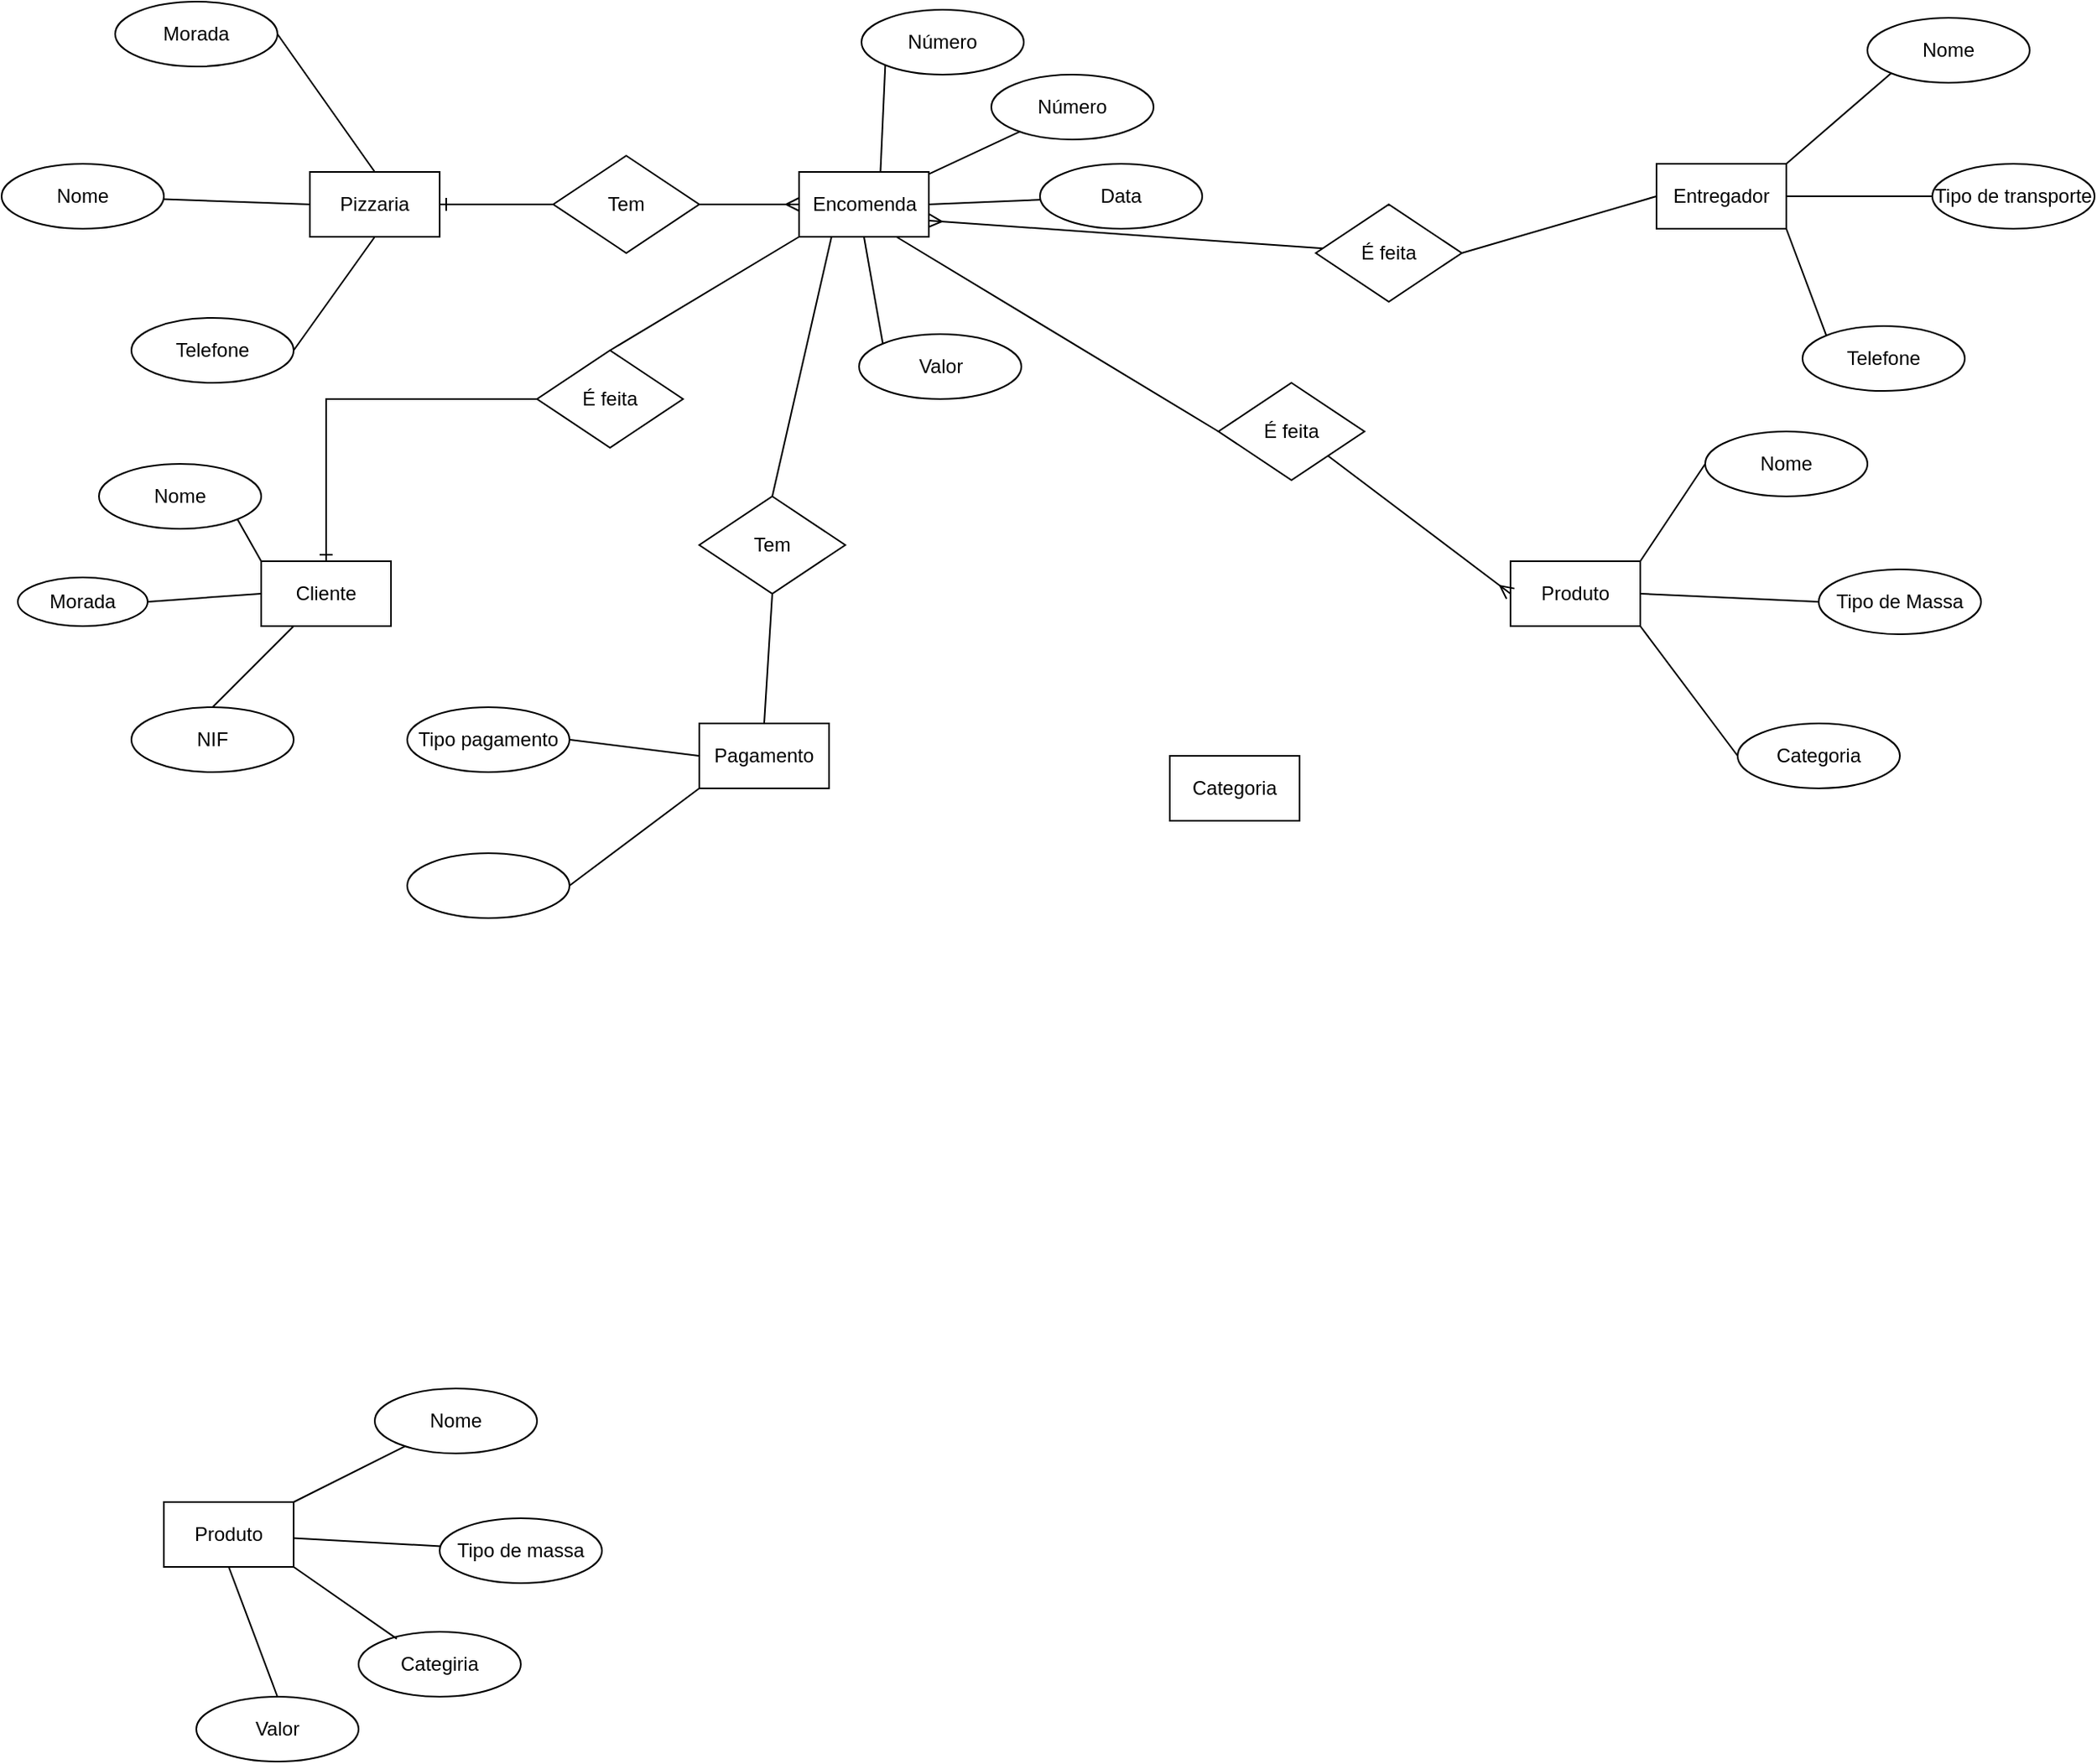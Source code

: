 <mxfile version="24.7.10" pages="2">
  <diagram name="Página-1" id="pc84kD7bY43ikklcwbWx">
    <mxGraphModel dx="1485" dy="795" grid="1" gridSize="10" guides="1" tooltips="1" connect="1" arrows="1" fold="1" page="1" pageScale="1" pageWidth="827" pageHeight="1169" math="0" shadow="0">
      <root>
        <mxCell id="0" />
        <mxCell id="1" parent="0" />
        <mxCell id="DGrL9cS7yxQlvSd59Yr0-90" style="edgeStyle=orthogonalEdgeStyle;rounded=0;orthogonalLoop=1;jettySize=auto;html=1;exitX=0.5;exitY=0;exitDx=0;exitDy=0;entryX=0;entryY=0.5;entryDx=0;entryDy=0;endArrow=none;endFill=0;startArrow=ERone;startFill=0;" edge="1" parent="1" source="6dKZNNlccLt_halMKI7n-35" target="DGrL9cS7yxQlvSd59Yr0-37">
          <mxGeometry relative="1" as="geometry" />
        </mxCell>
        <mxCell id="DGrL9cS7yxQlvSd59Yr0-94" style="edgeStyle=none;rounded=0;orthogonalLoop=1;jettySize=auto;html=1;exitX=0;exitY=0;exitDx=0;exitDy=0;entryX=1;entryY=1;entryDx=0;entryDy=0;endArrow=none;endFill=0;" edge="1" parent="1" source="6dKZNNlccLt_halMKI7n-35" target="DGrL9cS7yxQlvSd59Yr0-91">
          <mxGeometry relative="1" as="geometry" />
        </mxCell>
        <mxCell id="DGrL9cS7yxQlvSd59Yr0-95" style="edgeStyle=none;rounded=0;orthogonalLoop=1;jettySize=auto;html=1;exitX=0;exitY=0.5;exitDx=0;exitDy=0;entryX=1;entryY=0.5;entryDx=0;entryDy=0;endArrow=none;endFill=0;" edge="1" parent="1" source="6dKZNNlccLt_halMKI7n-35" target="DGrL9cS7yxQlvSd59Yr0-92">
          <mxGeometry relative="1" as="geometry">
            <mxPoint x="140" y="370" as="targetPoint" />
          </mxGeometry>
        </mxCell>
        <mxCell id="DGrL9cS7yxQlvSd59Yr0-96" style="edgeStyle=none;rounded=0;orthogonalLoop=1;jettySize=auto;html=1;exitX=0.25;exitY=1;exitDx=0;exitDy=0;entryX=0.5;entryY=0;entryDx=0;entryDy=0;startArrow=none;startFill=0;endArrow=none;endFill=0;" edge="1" parent="1" source="6dKZNNlccLt_halMKI7n-35" target="DGrL9cS7yxQlvSd59Yr0-93">
          <mxGeometry relative="1" as="geometry" />
        </mxCell>
        <mxCell id="6dKZNNlccLt_halMKI7n-35" value="Cliente" style="whiteSpace=wrap;html=1;align=center;" vertex="1" parent="1">
          <mxGeometry x="170" y="350" width="80" height="40" as="geometry" />
        </mxCell>
        <mxCell id="DGrL9cS7yxQlvSd59Yr0-106" style="edgeStyle=none;rounded=0;orthogonalLoop=1;jettySize=auto;html=1;exitX=1;exitY=0;exitDx=0;exitDy=0;entryX=0;entryY=0.5;entryDx=0;entryDy=0;endArrow=none;endFill=0;" edge="1" parent="1" source="6dKZNNlccLt_halMKI7n-37" target="DGrL9cS7yxQlvSd59Yr0-103">
          <mxGeometry relative="1" as="geometry" />
        </mxCell>
        <mxCell id="DGrL9cS7yxQlvSd59Yr0-107" style="edgeStyle=none;rounded=0;orthogonalLoop=1;jettySize=auto;html=1;exitX=1;exitY=0.5;exitDx=0;exitDy=0;entryX=0;entryY=0.5;entryDx=0;entryDy=0;endArrow=none;endFill=0;" edge="1" parent="1" source="6dKZNNlccLt_halMKI7n-37" target="DGrL9cS7yxQlvSd59Yr0-104">
          <mxGeometry relative="1" as="geometry" />
        </mxCell>
        <mxCell id="DGrL9cS7yxQlvSd59Yr0-108" style="edgeStyle=none;rounded=0;orthogonalLoop=1;jettySize=auto;html=1;exitX=1;exitY=1;exitDx=0;exitDy=0;entryX=0;entryY=0.5;entryDx=0;entryDy=0;endArrow=none;endFill=0;" edge="1" parent="1" source="6dKZNNlccLt_halMKI7n-37" target="DGrL9cS7yxQlvSd59Yr0-105">
          <mxGeometry relative="1" as="geometry" />
        </mxCell>
        <mxCell id="6dKZNNlccLt_halMKI7n-37" value="Produto" style="whiteSpace=wrap;html=1;align=center;" vertex="1" parent="1">
          <mxGeometry x="940" y="350" width="80" height="40" as="geometry" />
        </mxCell>
        <mxCell id="DGrL9cS7yxQlvSd59Yr0-117" style="edgeStyle=none;rounded=0;orthogonalLoop=1;jettySize=auto;html=1;exitX=0;exitY=0.5;exitDx=0;exitDy=0;entryX=1;entryY=0.5;entryDx=0;entryDy=0;endArrow=none;endFill=0;" edge="1" parent="1" source="6dKZNNlccLt_halMKI7n-40" target="DGrL9cS7yxQlvSd59Yr0-115">
          <mxGeometry relative="1" as="geometry" />
        </mxCell>
        <mxCell id="DGrL9cS7yxQlvSd59Yr0-118" style="edgeStyle=none;rounded=0;orthogonalLoop=1;jettySize=auto;html=1;exitX=0;exitY=1;exitDx=0;exitDy=0;entryX=1;entryY=0.5;entryDx=0;entryDy=0;endArrow=none;endFill=0;" edge="1" parent="1" source="6dKZNNlccLt_halMKI7n-40" target="DGrL9cS7yxQlvSd59Yr0-116">
          <mxGeometry relative="1" as="geometry" />
        </mxCell>
        <mxCell id="6dKZNNlccLt_halMKI7n-40" value="Pagamento" style="whiteSpace=wrap;html=1;align=center;" vertex="1" parent="1">
          <mxGeometry x="440" y="450" width="80" height="40" as="geometry" />
        </mxCell>
        <mxCell id="6dKZNNlccLt_halMKI7n-42" value="Categoria" style="whiteSpace=wrap;html=1;align=center;" vertex="1" parent="1">
          <mxGeometry x="730" y="470" width="80" height="40" as="geometry" />
        </mxCell>
        <mxCell id="DGrL9cS7yxQlvSd59Yr0-1" style="rounded=0;orthogonalLoop=1;jettySize=auto;html=1;exitX=0.626;exitY=0.055;exitDx=0;exitDy=0;entryX=0;entryY=1;entryDx=0;entryDy=0;endArrow=none;endFill=0;exitPerimeter=0;" edge="1" parent="1" source="DGrL9cS7yxQlvSd59Yr0-5" target="DGrL9cS7yxQlvSd59Yr0-21">
          <mxGeometry relative="1" as="geometry" />
        </mxCell>
        <mxCell id="DGrL9cS7yxQlvSd59Yr0-2" style="rounded=0;orthogonalLoop=1;jettySize=auto;html=1;endArrow=none;endFill=0;" edge="1" parent="1" source="DGrL9cS7yxQlvSd59Yr0-5" target="DGrL9cS7yxQlvSd59Yr0-22">
          <mxGeometry relative="1" as="geometry" />
        </mxCell>
        <mxCell id="DGrL9cS7yxQlvSd59Yr0-3" style="rounded=0;orthogonalLoop=1;jettySize=auto;html=1;exitX=1;exitY=0.5;exitDx=0;exitDy=0;endArrow=none;endFill=0;" edge="1" parent="1" source="DGrL9cS7yxQlvSd59Yr0-5" target="DGrL9cS7yxQlvSd59Yr0-23">
          <mxGeometry relative="1" as="geometry" />
        </mxCell>
        <mxCell id="DGrL9cS7yxQlvSd59Yr0-4" style="rounded=0;orthogonalLoop=1;jettySize=auto;html=1;exitX=0.5;exitY=1;exitDx=0;exitDy=0;entryX=0;entryY=0;entryDx=0;entryDy=0;endArrow=none;endFill=0;" edge="1" parent="1" source="DGrL9cS7yxQlvSd59Yr0-5" target="DGrL9cS7yxQlvSd59Yr0-24">
          <mxGeometry relative="1" as="geometry" />
        </mxCell>
        <mxCell id="DGrL9cS7yxQlvSd59Yr0-98" style="edgeStyle=none;rounded=0;orthogonalLoop=1;jettySize=auto;html=1;exitX=1;exitY=0.75;exitDx=0;exitDy=0;endArrow=none;endFill=0;startArrow=ERmany;startFill=0;" edge="1" parent="1" source="DGrL9cS7yxQlvSd59Yr0-5" target="DGrL9cS7yxQlvSd59Yr0-97">
          <mxGeometry relative="1" as="geometry" />
        </mxCell>
        <mxCell id="DGrL9cS7yxQlvSd59Yr0-101" style="edgeStyle=none;rounded=0;orthogonalLoop=1;jettySize=auto;html=1;exitX=0.75;exitY=1;exitDx=0;exitDy=0;entryX=0;entryY=0.5;entryDx=0;entryDy=0;endArrow=none;endFill=0;" edge="1" parent="1" source="DGrL9cS7yxQlvSd59Yr0-5" target="DGrL9cS7yxQlvSd59Yr0-100">
          <mxGeometry relative="1" as="geometry" />
        </mxCell>
        <mxCell id="DGrL9cS7yxQlvSd59Yr0-111" style="edgeStyle=none;rounded=0;orthogonalLoop=1;jettySize=auto;html=1;exitX=0;exitY=1;exitDx=0;exitDy=0;entryX=0.5;entryY=0;entryDx=0;entryDy=0;endArrow=none;endFill=0;" edge="1" parent="1" source="DGrL9cS7yxQlvSd59Yr0-5" target="DGrL9cS7yxQlvSd59Yr0-37">
          <mxGeometry relative="1" as="geometry" />
        </mxCell>
        <mxCell id="DGrL9cS7yxQlvSd59Yr0-113" style="edgeStyle=none;rounded=0;orthogonalLoop=1;jettySize=auto;html=1;exitX=0.25;exitY=1;exitDx=0;exitDy=0;entryX=0.5;entryY=0;entryDx=0;entryDy=0;endArrow=none;endFill=0;" edge="1" parent="1" source="DGrL9cS7yxQlvSd59Yr0-5" target="DGrL9cS7yxQlvSd59Yr0-112">
          <mxGeometry relative="1" as="geometry" />
        </mxCell>
        <mxCell id="DGrL9cS7yxQlvSd59Yr0-5" value="Encomenda&lt;span style=&quot;color: rgba(0, 0, 0, 0); font-family: monospace; font-size: 0px; text-align: start; text-wrap: nowrap;&quot;&gt;%3CmxGraphModel%3E%3Croot%3E%3CmxCell%20id%3D%220%22%2F%3E%3CmxCell%20id%3D%221%22%20parent%3D%220%22%2F%3E%3CmxCell%20id%3D%222%22%20value%3D%22Cliente%22%20style%3D%22whiteSpace%3Dwrap%3Bhtml%3D1%3Balign%3Dcenter%3B%22%20vertex%3D%221%22%20parent%3D%221%22%3E%3CmxGeometry%20x%3D%2280%22%20y%3D%2280%22%20width%3D%22160%22%20height%3D%2280%22%20as%3D%22geometry%22%2F%3E%3C%2FmxCell%3E%3C%2Froot%3E%3C%2FmxGraphModel%3E&lt;/span&gt;" style="whiteSpace=wrap;html=1;align=center;" vertex="1" parent="1">
          <mxGeometry x="501.5" y="110" width="80" height="40" as="geometry" />
        </mxCell>
        <mxCell id="DGrL9cS7yxQlvSd59Yr0-35" style="edgeStyle=none;rounded=0;orthogonalLoop=1;jettySize=auto;html=1;exitX=1;exitY=0.5;exitDx=0;exitDy=0;entryX=0;entryY=0.5;entryDx=0;entryDy=0;endArrow=none;endFill=0;startArrow=ERone;startFill=0;" edge="1" parent="1" source="DGrL9cS7yxQlvSd59Yr0-6" target="DGrL9cS7yxQlvSd59Yr0-34">
          <mxGeometry relative="1" as="geometry" />
        </mxCell>
        <mxCell id="DGrL9cS7yxQlvSd59Yr0-6" value="Pizzaria" style="whiteSpace=wrap;html=1;align=center;" vertex="1" parent="1">
          <mxGeometry x="200" y="110" width="80" height="40" as="geometry" />
        </mxCell>
        <mxCell id="DGrL9cS7yxQlvSd59Yr0-15" style="rounded=0;orthogonalLoop=1;jettySize=auto;html=1;exitX=1;exitY=0.5;exitDx=0;exitDy=0;entryX=0.5;entryY=0;entryDx=0;entryDy=0;endArrow=none;endFill=0;" edge="1" parent="1" source="DGrL9cS7yxQlvSd59Yr0-16" target="DGrL9cS7yxQlvSd59Yr0-6">
          <mxGeometry relative="1" as="geometry" />
        </mxCell>
        <mxCell id="DGrL9cS7yxQlvSd59Yr0-16" value="Morada" style="ellipse;whiteSpace=wrap;html=1;align=center;" vertex="1" parent="1">
          <mxGeometry x="80" y="5" width="100" height="40" as="geometry" />
        </mxCell>
        <mxCell id="DGrL9cS7yxQlvSd59Yr0-17" style="rounded=0;orthogonalLoop=1;jettySize=auto;html=1;entryX=0;entryY=0.5;entryDx=0;entryDy=0;endArrow=none;endFill=0;" edge="1" parent="1" target="DGrL9cS7yxQlvSd59Yr0-6">
          <mxGeometry relative="1" as="geometry">
            <mxPoint x="60" y="125" as="sourcePoint" />
          </mxGeometry>
        </mxCell>
        <mxCell id="DGrL9cS7yxQlvSd59Yr0-18" value="Nome" style="ellipse;whiteSpace=wrap;html=1;align=center;" vertex="1" parent="1">
          <mxGeometry x="10" y="105" width="100" height="40" as="geometry" />
        </mxCell>
        <mxCell id="DGrL9cS7yxQlvSd59Yr0-19" style="rounded=0;orthogonalLoop=1;jettySize=auto;html=1;exitX=1;exitY=0.5;exitDx=0;exitDy=0;entryX=0.5;entryY=1;entryDx=0;entryDy=0;endArrow=none;endFill=0;" edge="1" parent="1" source="DGrL9cS7yxQlvSd59Yr0-20" target="DGrL9cS7yxQlvSd59Yr0-6">
          <mxGeometry relative="1" as="geometry" />
        </mxCell>
        <mxCell id="DGrL9cS7yxQlvSd59Yr0-20" value="Telefone" style="ellipse;whiteSpace=wrap;html=1;align=center;" vertex="1" parent="1">
          <mxGeometry x="90" y="200" width="100" height="40" as="geometry" />
        </mxCell>
        <mxCell id="DGrL9cS7yxQlvSd59Yr0-21" value="Número" style="ellipse;whiteSpace=wrap;html=1;align=center;" vertex="1" parent="1">
          <mxGeometry x="540" y="10" width="100" height="40" as="geometry" />
        </mxCell>
        <mxCell id="DGrL9cS7yxQlvSd59Yr0-22" value="Número" style="ellipse;whiteSpace=wrap;html=1;align=center;" vertex="1" parent="1">
          <mxGeometry x="620" y="50" width="100" height="40" as="geometry" />
        </mxCell>
        <mxCell id="DGrL9cS7yxQlvSd59Yr0-23" value="Data" style="ellipse;whiteSpace=wrap;html=1;align=center;" vertex="1" parent="1">
          <mxGeometry x="650" y="105" width="100" height="40" as="geometry" />
        </mxCell>
        <mxCell id="DGrL9cS7yxQlvSd59Yr0-24" value="Valor" style="ellipse;whiteSpace=wrap;html=1;align=center;" vertex="1" parent="1">
          <mxGeometry x="538.5" y="210" width="100" height="40" as="geometry" />
        </mxCell>
        <mxCell id="DGrL9cS7yxQlvSd59Yr0-36" style="edgeStyle=none;rounded=0;orthogonalLoop=1;jettySize=auto;html=1;exitX=1;exitY=0.5;exitDx=0;exitDy=0;entryX=0;entryY=0.5;entryDx=0;entryDy=0;endArrow=ERmany;endFill=0;" edge="1" parent="1" source="DGrL9cS7yxQlvSd59Yr0-34" target="DGrL9cS7yxQlvSd59Yr0-5">
          <mxGeometry relative="1" as="geometry">
            <mxPoint x="471.5" y="130" as="sourcePoint" />
          </mxGeometry>
        </mxCell>
        <mxCell id="DGrL9cS7yxQlvSd59Yr0-34" value="Tem" style="shape=rhombus;perimeter=rhombusPerimeter;whiteSpace=wrap;html=1;align=center;" vertex="1" parent="1">
          <mxGeometry x="350" y="100" width="90" height="60" as="geometry" />
        </mxCell>
        <mxCell id="DGrL9cS7yxQlvSd59Yr0-37" value="É feita" style="shape=rhombus;perimeter=rhombusPerimeter;whiteSpace=wrap;html=1;align=center;" vertex="1" parent="1">
          <mxGeometry x="340" y="220" width="90" height="60" as="geometry" />
        </mxCell>
        <mxCell id="DGrL9cS7yxQlvSd59Yr0-72" style="rounded=0;orthogonalLoop=1;jettySize=auto;html=1;exitX=1;exitY=0;exitDx=0;exitDy=0;entryX=0;entryY=1;entryDx=0;entryDy=0;endArrow=none;endFill=0;" edge="1" parent="1" source="DGrL9cS7yxQlvSd59Yr0-75" target="DGrL9cS7yxQlvSd59Yr0-85">
          <mxGeometry relative="1" as="geometry" />
        </mxCell>
        <mxCell id="DGrL9cS7yxQlvSd59Yr0-73" style="rounded=0;orthogonalLoop=1;jettySize=auto;html=1;entryX=0;entryY=0.5;entryDx=0;entryDy=0;endArrow=none;endFill=0;" edge="1" parent="1" source="DGrL9cS7yxQlvSd59Yr0-75" target="DGrL9cS7yxQlvSd59Yr0-86">
          <mxGeometry relative="1" as="geometry" />
        </mxCell>
        <mxCell id="DGrL9cS7yxQlvSd59Yr0-74" style="rounded=0;orthogonalLoop=1;jettySize=auto;html=1;exitX=1;exitY=1;exitDx=0;exitDy=0;entryX=0;entryY=0;entryDx=0;entryDy=0;endArrow=none;endFill=0;" edge="1" parent="1" source="DGrL9cS7yxQlvSd59Yr0-75" target="DGrL9cS7yxQlvSd59Yr0-87">
          <mxGeometry relative="1" as="geometry" />
        </mxCell>
        <mxCell id="DGrL9cS7yxQlvSd59Yr0-75" value="Entregador" style="whiteSpace=wrap;html=1;align=center;" vertex="1" parent="1">
          <mxGeometry x="1030" y="105" width="80" height="40" as="geometry" />
        </mxCell>
        <mxCell id="DGrL9cS7yxQlvSd59Yr0-76" style="rounded=0;orthogonalLoop=1;jettySize=auto;html=1;exitX=1;exitY=0;exitDx=0;exitDy=0;strokeColor=default;endArrow=none;endFill=0;" edge="1" parent="1" source="DGrL9cS7yxQlvSd59Yr0-79" target="DGrL9cS7yxQlvSd59Yr0-80">
          <mxGeometry relative="1" as="geometry" />
        </mxCell>
        <mxCell id="DGrL9cS7yxQlvSd59Yr0-77" style="rounded=0;orthogonalLoop=1;jettySize=auto;html=1;endArrow=none;endFill=0;" edge="1" parent="1" source="DGrL9cS7yxQlvSd59Yr0-79" target="DGrL9cS7yxQlvSd59Yr0-81">
          <mxGeometry relative="1" as="geometry" />
        </mxCell>
        <mxCell id="DGrL9cS7yxQlvSd59Yr0-78" style="rounded=0;orthogonalLoop=1;jettySize=auto;html=1;exitX=0.5;exitY=1;exitDx=0;exitDy=0;entryX=0.5;entryY=0;entryDx=0;entryDy=0;endArrow=none;endFill=0;" edge="1" parent="1" source="DGrL9cS7yxQlvSd59Yr0-79" target="DGrL9cS7yxQlvSd59Yr0-83">
          <mxGeometry relative="1" as="geometry" />
        </mxCell>
        <mxCell id="DGrL9cS7yxQlvSd59Yr0-79" value="Produto" style="whiteSpace=wrap;html=1;align=center;" vertex="1" parent="1">
          <mxGeometry x="110" y="930" width="80" height="40" as="geometry" />
        </mxCell>
        <mxCell id="DGrL9cS7yxQlvSd59Yr0-80" value="Nome" style="ellipse;whiteSpace=wrap;html=1;align=center;" vertex="1" parent="1">
          <mxGeometry x="240" y="860" width="100" height="40" as="geometry" />
        </mxCell>
        <mxCell id="DGrL9cS7yxQlvSd59Yr0-81" value="Tipo de massa" style="ellipse;whiteSpace=wrap;html=1;align=center;" vertex="1" parent="1">
          <mxGeometry x="280" y="940" width="100" height="40" as="geometry" />
        </mxCell>
        <mxCell id="DGrL9cS7yxQlvSd59Yr0-82" value="Categiria" style="ellipse;whiteSpace=wrap;html=1;align=center;" vertex="1" parent="1">
          <mxGeometry x="230" y="1010" width="100" height="40" as="geometry" />
        </mxCell>
        <mxCell id="DGrL9cS7yxQlvSd59Yr0-83" value="Valor" style="ellipse;whiteSpace=wrap;html=1;align=center;" vertex="1" parent="1">
          <mxGeometry x="130" y="1050" width="100" height="40" as="geometry" />
        </mxCell>
        <mxCell id="DGrL9cS7yxQlvSd59Yr0-84" style="rounded=0;orthogonalLoop=1;jettySize=auto;html=1;exitX=1;exitY=1;exitDx=0;exitDy=0;entryX=0.236;entryY=0.107;entryDx=0;entryDy=0;entryPerimeter=0;endArrow=none;endFill=0;" edge="1" parent="1" source="DGrL9cS7yxQlvSd59Yr0-79" target="DGrL9cS7yxQlvSd59Yr0-82">
          <mxGeometry relative="1" as="geometry" />
        </mxCell>
        <mxCell id="DGrL9cS7yxQlvSd59Yr0-85" value="Nome" style="ellipse;whiteSpace=wrap;html=1;align=center;" vertex="1" parent="1">
          <mxGeometry x="1160" y="15" width="100" height="40" as="geometry" />
        </mxCell>
        <mxCell id="DGrL9cS7yxQlvSd59Yr0-86" value="Tipo de transporte" style="ellipse;whiteSpace=wrap;html=1;align=center;" vertex="1" parent="1">
          <mxGeometry x="1200" y="105" width="100" height="40" as="geometry" />
        </mxCell>
        <mxCell id="DGrL9cS7yxQlvSd59Yr0-87" value="Telefone" style="ellipse;whiteSpace=wrap;html=1;align=center;" vertex="1" parent="1">
          <mxGeometry x="1120" y="205" width="100" height="40" as="geometry" />
        </mxCell>
        <mxCell id="DGrL9cS7yxQlvSd59Yr0-91" value="Nome" style="ellipse;whiteSpace=wrap;html=1;align=center;" vertex="1" parent="1">
          <mxGeometry x="70" y="290" width="100" height="40" as="geometry" />
        </mxCell>
        <mxCell id="DGrL9cS7yxQlvSd59Yr0-92" value="Morada" style="ellipse;whiteSpace=wrap;html=1;align=center;" vertex="1" parent="1">
          <mxGeometry x="20" y="360" width="80" height="30" as="geometry" />
        </mxCell>
        <mxCell id="DGrL9cS7yxQlvSd59Yr0-93" value="NIF" style="ellipse;whiteSpace=wrap;html=1;align=center;" vertex="1" parent="1">
          <mxGeometry x="90" y="440" width="100" height="40" as="geometry" />
        </mxCell>
        <mxCell id="DGrL9cS7yxQlvSd59Yr0-99" style="edgeStyle=none;rounded=0;orthogonalLoop=1;jettySize=auto;html=1;exitX=1;exitY=0.5;exitDx=0;exitDy=0;entryX=0;entryY=0.5;entryDx=0;entryDy=0;endArrow=none;endFill=0;" edge="1" parent="1" source="DGrL9cS7yxQlvSd59Yr0-97" target="DGrL9cS7yxQlvSd59Yr0-75">
          <mxGeometry relative="1" as="geometry" />
        </mxCell>
        <mxCell id="DGrL9cS7yxQlvSd59Yr0-97" value="É feita" style="shape=rhombus;perimeter=rhombusPerimeter;whiteSpace=wrap;html=1;align=center;" vertex="1" parent="1">
          <mxGeometry x="820" y="130" width="90" height="60" as="geometry" />
        </mxCell>
        <mxCell id="DGrL9cS7yxQlvSd59Yr0-102" style="edgeStyle=none;rounded=0;orthogonalLoop=1;jettySize=auto;html=1;exitX=1;exitY=1;exitDx=0;exitDy=0;entryX=0;entryY=0.5;entryDx=0;entryDy=0;endArrow=ERmany;endFill=0;" edge="1" parent="1" source="DGrL9cS7yxQlvSd59Yr0-100" target="6dKZNNlccLt_halMKI7n-37">
          <mxGeometry relative="1" as="geometry" />
        </mxCell>
        <mxCell id="DGrL9cS7yxQlvSd59Yr0-100" value="É feita" style="shape=rhombus;perimeter=rhombusPerimeter;whiteSpace=wrap;html=1;align=center;" vertex="1" parent="1">
          <mxGeometry x="760" y="240" width="90" height="60" as="geometry" />
        </mxCell>
        <mxCell id="DGrL9cS7yxQlvSd59Yr0-103" value="Nome" style="ellipse;whiteSpace=wrap;html=1;align=center;" vertex="1" parent="1">
          <mxGeometry x="1060" y="270" width="100" height="40" as="geometry" />
        </mxCell>
        <mxCell id="DGrL9cS7yxQlvSd59Yr0-104" value="Tipo de Massa" style="ellipse;whiteSpace=wrap;html=1;align=center;" vertex="1" parent="1">
          <mxGeometry x="1130" y="355" width="100" height="40" as="geometry" />
        </mxCell>
        <mxCell id="DGrL9cS7yxQlvSd59Yr0-105" value="Categoria" style="ellipse;whiteSpace=wrap;html=1;align=center;" vertex="1" parent="1">
          <mxGeometry x="1080" y="450" width="100" height="40" as="geometry" />
        </mxCell>
        <mxCell id="DGrL9cS7yxQlvSd59Yr0-114" style="edgeStyle=none;rounded=0;orthogonalLoop=1;jettySize=auto;html=1;exitX=0.5;exitY=1;exitDx=0;exitDy=0;entryX=0.5;entryY=0;entryDx=0;entryDy=0;endArrow=none;endFill=0;" edge="1" parent="1" source="DGrL9cS7yxQlvSd59Yr0-112" target="6dKZNNlccLt_halMKI7n-40">
          <mxGeometry relative="1" as="geometry" />
        </mxCell>
        <mxCell id="DGrL9cS7yxQlvSd59Yr0-112" value="Tem" style="shape=rhombus;perimeter=rhombusPerimeter;whiteSpace=wrap;html=1;align=center;" vertex="1" parent="1">
          <mxGeometry x="440" y="310" width="90" height="60" as="geometry" />
        </mxCell>
        <mxCell id="DGrL9cS7yxQlvSd59Yr0-115" value="Tipo pagamento" style="ellipse;whiteSpace=wrap;html=1;align=center;" vertex="1" parent="1">
          <mxGeometry x="260" y="440" width="100" height="40" as="geometry" />
        </mxCell>
        <mxCell id="DGrL9cS7yxQlvSd59Yr0-116" value="" style="ellipse;whiteSpace=wrap;html=1;align=center;" vertex="1" parent="1">
          <mxGeometry x="260" y="530" width="100" height="40" as="geometry" />
        </mxCell>
      </root>
    </mxGraphModel>
  </diagram>
  <diagram id="vpsftbNWjD8TAs7m8f4I" name="Página-2">
    <mxGraphModel dx="1114" dy="596" grid="1" gridSize="10" guides="1" tooltips="1" connect="1" arrows="1" fold="1" page="1" pageScale="1" pageWidth="827" pageHeight="1169" math="0" shadow="0">
      <root>
        <mxCell id="0" />
        <mxCell id="1" parent="0" />
        <mxCell id="kRm2GPoB9o5X9MM54a14-1" style="edgeStyle=orthogonalEdgeStyle;rounded=0;orthogonalLoop=1;jettySize=auto;html=1;endArrow=none;endFill=0;startArrow=ERmany;startFill=0;" edge="1" parent="1" source="kRm2GPoB9o5X9MM54a14-2" target="kRm2GPoB9o5X9MM54a14-8">
          <mxGeometry relative="1" as="geometry" />
        </mxCell>
        <mxCell id="kRm2GPoB9o5X9MM54a14-2" value="Cliente" style="whiteSpace=wrap;html=1;align=center;" vertex="1" parent="1">
          <mxGeometry x="110" y="90" width="160" height="80" as="geometry" />
        </mxCell>
        <mxCell id="kRm2GPoB9o5X9MM54a14-3" value="Produto" style="whiteSpace=wrap;html=1;align=center;" vertex="1" parent="1">
          <mxGeometry x="110" y="250" width="160" height="80" as="geometry" />
        </mxCell>
        <mxCell id="kRm2GPoB9o5X9MM54a14-4" style="edgeStyle=orthogonalEdgeStyle;rounded=0;orthogonalLoop=1;jettySize=auto;html=1;entryX=0.5;entryY=0;entryDx=0;entryDy=0;endArrow=none;endFill=0;" edge="1" parent="1" source="kRm2GPoB9o5X9MM54a14-6" target="kRm2GPoB9o5X9MM54a14-11">
          <mxGeometry relative="1" as="geometry" />
        </mxCell>
        <mxCell id="kRm2GPoB9o5X9MM54a14-5" value="1" style="edgeLabel;html=1;align=center;verticalAlign=middle;resizable=0;points=[];" vertex="1" connectable="0" parent="kRm2GPoB9o5X9MM54a14-4">
          <mxGeometry x="-0.678" y="1" relative="1" as="geometry">
            <mxPoint x="9" y="-5" as="offset" />
          </mxGeometry>
        </mxCell>
        <mxCell id="kRm2GPoB9o5X9MM54a14-6" value="Encomenda" style="whiteSpace=wrap;html=1;align=center;" vertex="1" parent="1">
          <mxGeometry x="590" y="90" width="160" height="80" as="geometry" />
        </mxCell>
        <mxCell id="kRm2GPoB9o5X9MM54a14-7" style="edgeStyle=orthogonalEdgeStyle;rounded=0;orthogonalLoop=1;jettySize=auto;html=1;endArrow=none;endFill=0;" edge="1" parent="1" source="kRm2GPoB9o5X9MM54a14-8" target="kRm2GPoB9o5X9MM54a14-6">
          <mxGeometry relative="1" as="geometry" />
        </mxCell>
        <mxCell id="kRm2GPoB9o5X9MM54a14-8" value="Faz" style="shape=rhombus;perimeter=rhombusPerimeter;whiteSpace=wrap;html=1;align=center;" vertex="1" parent="1">
          <mxGeometry x="350" y="100" width="120" height="60" as="geometry" />
        </mxCell>
        <mxCell id="kRm2GPoB9o5X9MM54a14-9" style="edgeStyle=orthogonalEdgeStyle;rounded=0;orthogonalLoop=1;jettySize=auto;html=1;endArrow=none;endFill=0;" edge="1" parent="1" source="kRm2GPoB9o5X9MM54a14-11" target="kRm2GPoB9o5X9MM54a14-3">
          <mxGeometry relative="1" as="geometry" />
        </mxCell>
        <mxCell id="kRm2GPoB9o5X9MM54a14-10" value="N" style="edgeLabel;html=1;align=center;verticalAlign=middle;resizable=0;points=[];" vertex="1" connectable="0" parent="kRm2GPoB9o5X9MM54a14-9">
          <mxGeometry x="0.704" y="2" relative="1" as="geometry">
            <mxPoint x="-41" y="-12" as="offset" />
          </mxGeometry>
        </mxCell>
        <mxCell id="kRm2GPoB9o5X9MM54a14-11" value="Pertence" style="shape=rhombus;perimeter=rhombusPerimeter;whiteSpace=wrap;html=1;align=center;" vertex="1" parent="1">
          <mxGeometry x="610" y="260" width="120" height="60" as="geometry" />
        </mxCell>
      </root>
    </mxGraphModel>
  </diagram>
</mxfile>
